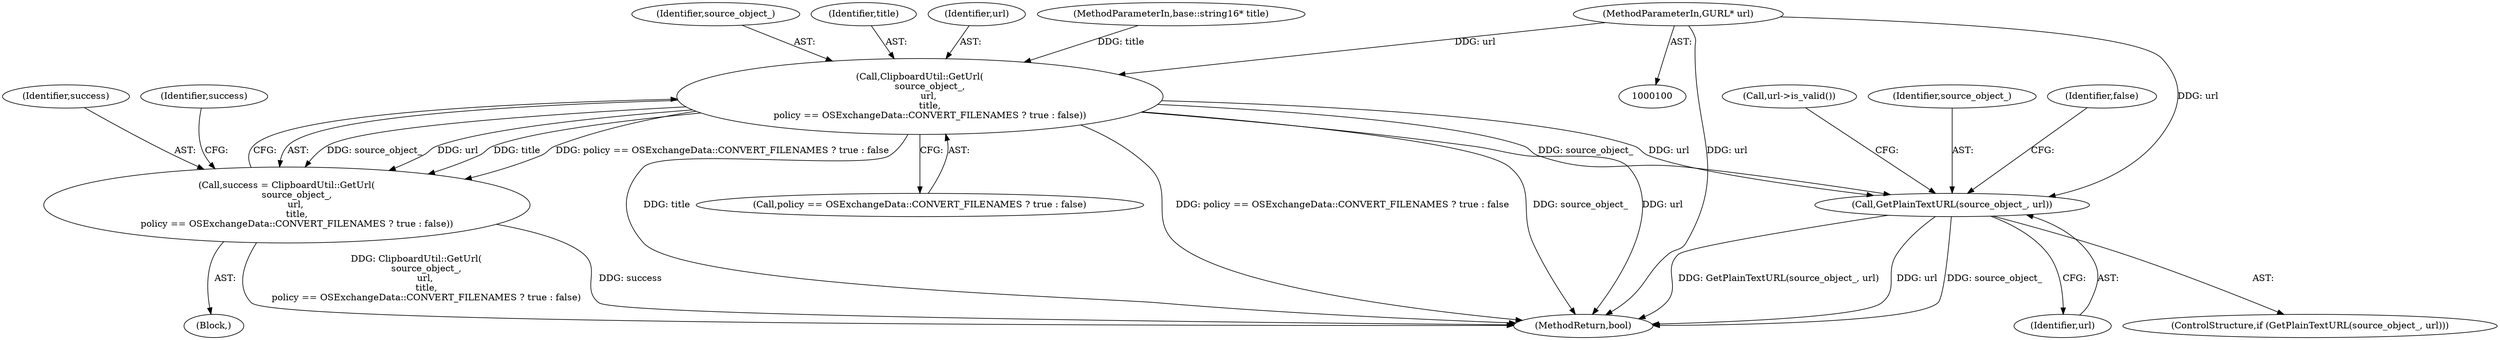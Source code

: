 digraph "0_Chrome_e93dc535728da259ec16d1c3cc393f80b25f64ae_17@pointer" {
"1000102" [label="(MethodParameterIn,GURL* url)"];
"1000109" [label="(Call,ClipboardUtil::GetUrl(\n       source_object_,\n      url,\n       title,\n       policy == OSExchangeData::CONVERT_FILENAMES ? true : false))"];
"1000107" [label="(Call,success = ClipboardUtil::GetUrl(\n       source_object_,\n      url,\n       title,\n       policy == OSExchangeData::CONVERT_FILENAMES ? true : false))"];
"1000128" [label="(Call,GetPlainTextURL(source_object_, url))"];
"1000128" [label="(Call,GetPlainTextURL(source_object_, url))"];
"1000151" [label="(MethodReturn,bool)"];
"1000113" [label="(Call,policy == OSExchangeData::CONVERT_FILENAMES ? true : false)"];
"1000104" [label="(Block,)"];
"1000120" [label="(Identifier,success)"];
"1000133" [label="(Call,url->is_valid())"];
"1000108" [label="(Identifier,success)"];
"1000107" [label="(Call,success = ClipboardUtil::GetUrl(\n       source_object_,\n      url,\n       title,\n       policy == OSExchangeData::CONVERT_FILENAMES ? true : false))"];
"1000103" [label="(MethodParameterIn,base::string16* title)"];
"1000130" [label="(Identifier,url)"];
"1000129" [label="(Identifier,source_object_)"];
"1000110" [label="(Identifier,source_object_)"];
"1000102" [label="(MethodParameterIn,GURL* url)"];
"1000112" [label="(Identifier,title)"];
"1000127" [label="(ControlStructure,if (GetPlainTextURL(source_object_, url)))"];
"1000150" [label="(Identifier,false)"];
"1000111" [label="(Identifier,url)"];
"1000109" [label="(Call,ClipboardUtil::GetUrl(\n       source_object_,\n      url,\n       title,\n       policy == OSExchangeData::CONVERT_FILENAMES ? true : false))"];
"1000102" -> "1000100"  [label="AST: "];
"1000102" -> "1000151"  [label="DDG: url"];
"1000102" -> "1000109"  [label="DDG: url"];
"1000102" -> "1000128"  [label="DDG: url"];
"1000109" -> "1000107"  [label="AST: "];
"1000109" -> "1000113"  [label="CFG: "];
"1000110" -> "1000109"  [label="AST: "];
"1000111" -> "1000109"  [label="AST: "];
"1000112" -> "1000109"  [label="AST: "];
"1000113" -> "1000109"  [label="AST: "];
"1000107" -> "1000109"  [label="CFG: "];
"1000109" -> "1000151"  [label="DDG: title"];
"1000109" -> "1000151"  [label="DDG: policy == OSExchangeData::CONVERT_FILENAMES ? true : false"];
"1000109" -> "1000151"  [label="DDG: source_object_"];
"1000109" -> "1000151"  [label="DDG: url"];
"1000109" -> "1000107"  [label="DDG: source_object_"];
"1000109" -> "1000107"  [label="DDG: url"];
"1000109" -> "1000107"  [label="DDG: title"];
"1000109" -> "1000107"  [label="DDG: policy == OSExchangeData::CONVERT_FILENAMES ? true : false"];
"1000103" -> "1000109"  [label="DDG: title"];
"1000109" -> "1000128"  [label="DDG: source_object_"];
"1000109" -> "1000128"  [label="DDG: url"];
"1000107" -> "1000104"  [label="AST: "];
"1000108" -> "1000107"  [label="AST: "];
"1000120" -> "1000107"  [label="CFG: "];
"1000107" -> "1000151"  [label="DDG: success"];
"1000107" -> "1000151"  [label="DDG: ClipboardUtil::GetUrl(\n       source_object_,\n      url,\n       title,\n       policy == OSExchangeData::CONVERT_FILENAMES ? true : false)"];
"1000128" -> "1000127"  [label="AST: "];
"1000128" -> "1000130"  [label="CFG: "];
"1000129" -> "1000128"  [label="AST: "];
"1000130" -> "1000128"  [label="AST: "];
"1000133" -> "1000128"  [label="CFG: "];
"1000150" -> "1000128"  [label="CFG: "];
"1000128" -> "1000151"  [label="DDG: url"];
"1000128" -> "1000151"  [label="DDG: source_object_"];
"1000128" -> "1000151"  [label="DDG: GetPlainTextURL(source_object_, url)"];
}
